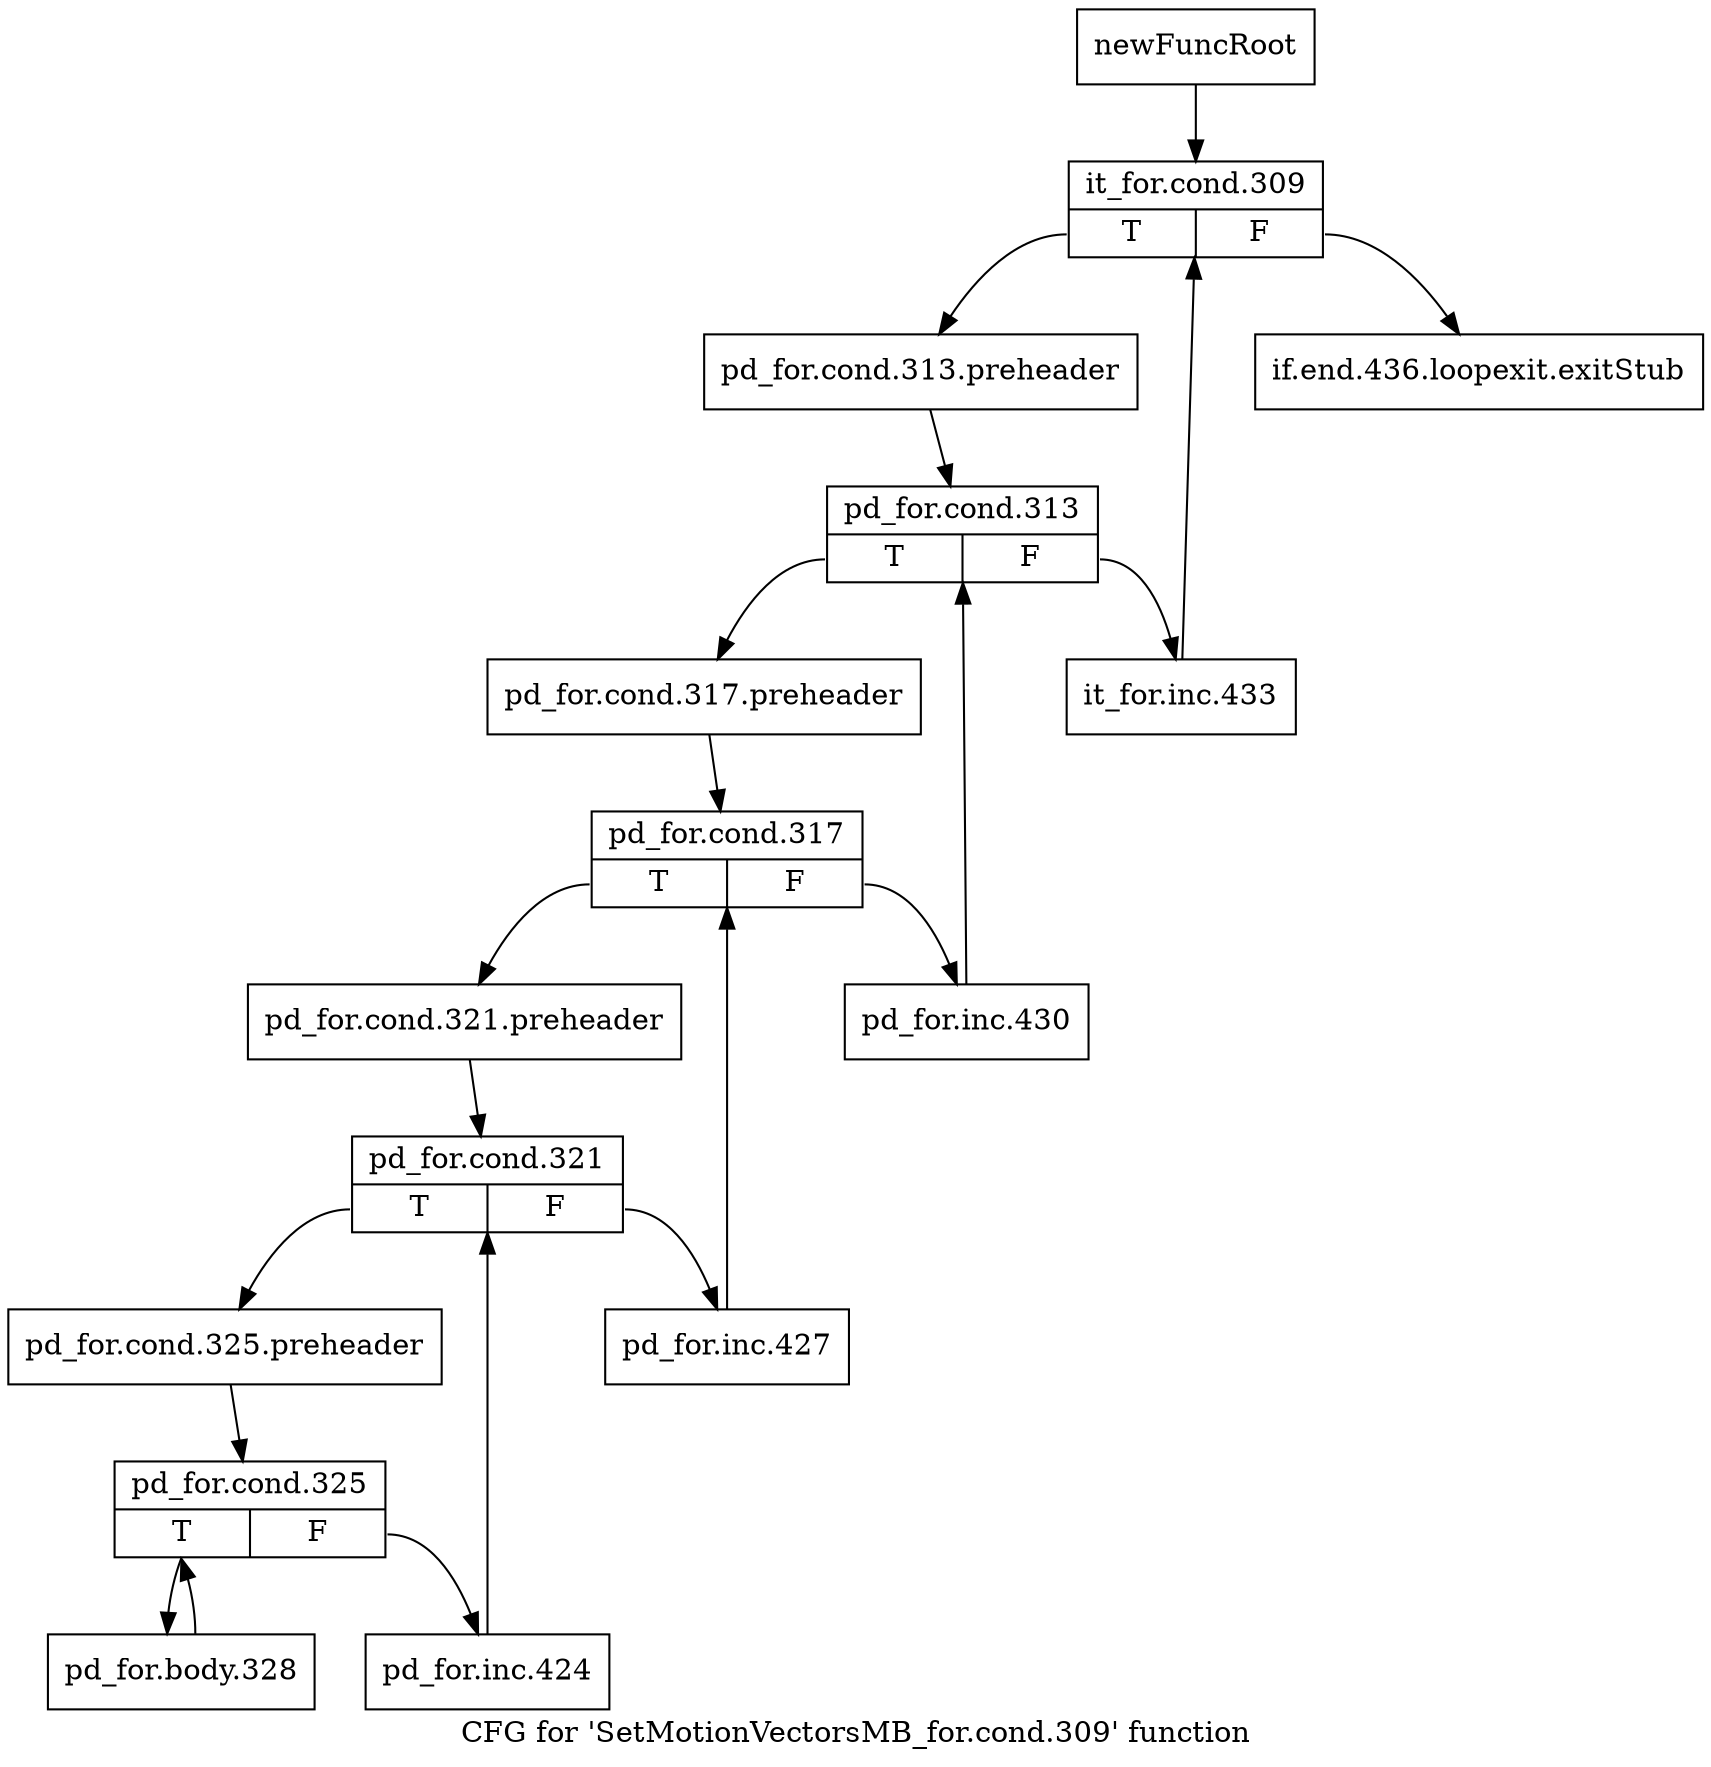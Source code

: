 digraph "CFG for 'SetMotionVectorsMB_for.cond.309' function" {
	label="CFG for 'SetMotionVectorsMB_for.cond.309' function";

	Node0x2bdcd70 [shape=record,label="{newFuncRoot}"];
	Node0x2bdcd70 -> Node0x2bdce10;
	Node0x2bdcdc0 [shape=record,label="{if.end.436.loopexit.exitStub}"];
	Node0x2bdce10 [shape=record,label="{it_for.cond.309|{<s0>T|<s1>F}}"];
	Node0x2bdce10:s0 -> Node0x2bdce60;
	Node0x2bdce10:s1 -> Node0x2bdcdc0;
	Node0x2bdce60 [shape=record,label="{pd_for.cond.313.preheader}"];
	Node0x2bdce60 -> Node0x2bdceb0;
	Node0x2bdceb0 [shape=record,label="{pd_for.cond.313|{<s0>T|<s1>F}}"];
	Node0x2bdceb0:s0 -> Node0x2bdcf50;
	Node0x2bdceb0:s1 -> Node0x2bdcf00;
	Node0x2bdcf00 [shape=record,label="{it_for.inc.433}"];
	Node0x2bdcf00 -> Node0x2bdce10;
	Node0x2bdcf50 [shape=record,label="{pd_for.cond.317.preheader}"];
	Node0x2bdcf50 -> Node0x2bdcfa0;
	Node0x2bdcfa0 [shape=record,label="{pd_for.cond.317|{<s0>T|<s1>F}}"];
	Node0x2bdcfa0:s0 -> Node0x2bdd040;
	Node0x2bdcfa0:s1 -> Node0x2bdcff0;
	Node0x2bdcff0 [shape=record,label="{pd_for.inc.430}"];
	Node0x2bdcff0 -> Node0x2bdceb0;
	Node0x2bdd040 [shape=record,label="{pd_for.cond.321.preheader}"];
	Node0x2bdd040 -> Node0x2bdd090;
	Node0x2bdd090 [shape=record,label="{pd_for.cond.321|{<s0>T|<s1>F}}"];
	Node0x2bdd090:s0 -> Node0x2bdd130;
	Node0x2bdd090:s1 -> Node0x2bdd0e0;
	Node0x2bdd0e0 [shape=record,label="{pd_for.inc.427}"];
	Node0x2bdd0e0 -> Node0x2bdcfa0;
	Node0x2bdd130 [shape=record,label="{pd_for.cond.325.preheader}"];
	Node0x2bdd130 -> Node0x2bdd180;
	Node0x2bdd180 [shape=record,label="{pd_for.cond.325|{<s0>T|<s1>F}}"];
	Node0x2bdd180:s0 -> Node0x2bdd220;
	Node0x2bdd180:s1 -> Node0x2bdd1d0;
	Node0x2bdd1d0 [shape=record,label="{pd_for.inc.424}"];
	Node0x2bdd1d0 -> Node0x2bdd090;
	Node0x2bdd220 [shape=record,label="{pd_for.body.328}"];
	Node0x2bdd220 -> Node0x2bdd180;
}
